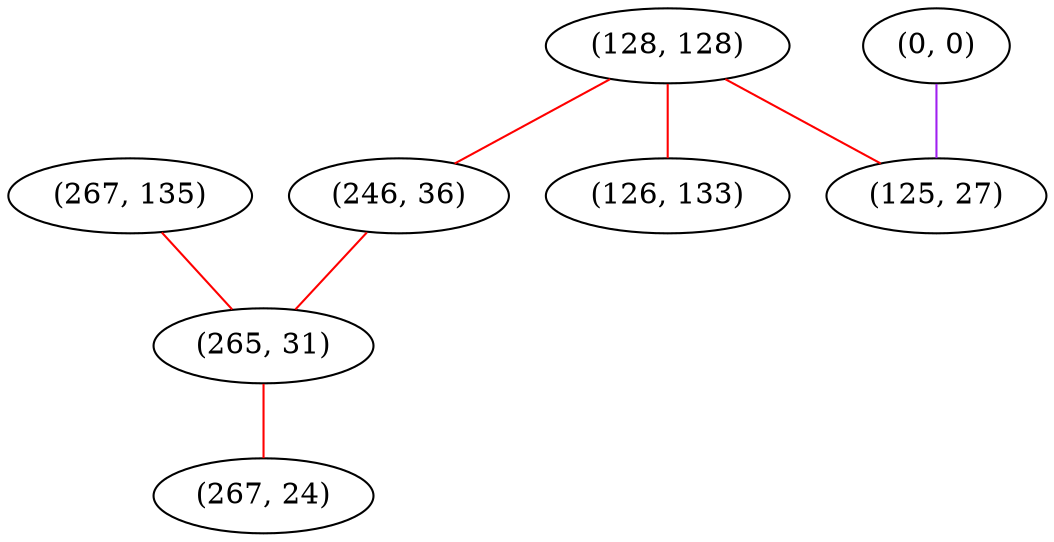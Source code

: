 graph "" {
"(267, 135)";
"(128, 128)";
"(246, 36)";
"(0, 0)";
"(126, 133)";
"(265, 31)";
"(267, 24)";
"(125, 27)";
"(267, 135)" -- "(265, 31)"  [color=red, key=0, weight=1];
"(128, 128)" -- "(246, 36)"  [color=red, key=0, weight=1];
"(128, 128)" -- "(126, 133)"  [color=red, key=0, weight=1];
"(128, 128)" -- "(125, 27)"  [color=red, key=0, weight=1];
"(246, 36)" -- "(265, 31)"  [color=red, key=0, weight=1];
"(0, 0)" -- "(125, 27)"  [color=purple, key=0, weight=4];
"(265, 31)" -- "(267, 24)"  [color=red, key=0, weight=1];
}
